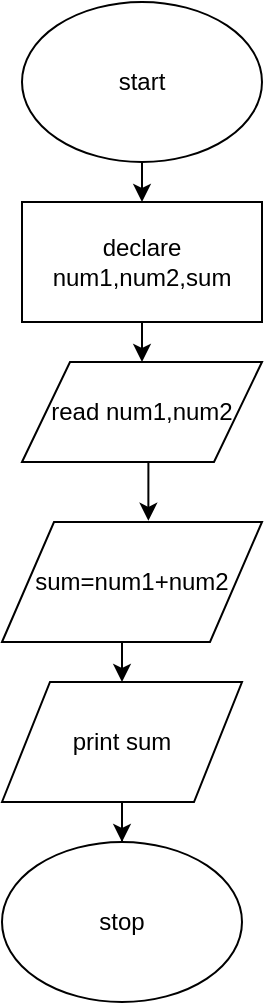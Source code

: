 <mxfile version="12.1.3" pages="1"><diagram id="L0ZLJa9cQ0NvPVgtmDmB" name="Page-1"><mxGraphModel dx="1024" dy="360" grid="1" gridSize="10" guides="1" tooltips="1" connect="1" arrows="1" fold="1" page="1" pageScale="1" pageWidth="827" pageHeight="1169" math="0" shadow="0"><root><mxCell id="0"/><mxCell id="1" parent="0"/><mxCell id="U-SFX8ciVknOcZYK0EWZ-8" style="edgeStyle=orthogonalEdgeStyle;rounded=0;orthogonalLoop=1;jettySize=auto;html=1;exitX=0.5;exitY=1;exitDx=0;exitDy=0;entryX=0.5;entryY=0;entryDx=0;entryDy=0;" edge="1" parent="1" source="U-SFX8ciVknOcZYK0EWZ-1" target="U-SFX8ciVknOcZYK0EWZ-2"><mxGeometry relative="1" as="geometry"/></mxCell><mxCell id="U-SFX8ciVknOcZYK0EWZ-1" value="start" style="ellipse;whiteSpace=wrap;html=1;" vertex="1" parent="1"><mxGeometry x="370" y="10" width="120" height="80" as="geometry"/></mxCell><mxCell id="U-SFX8ciVknOcZYK0EWZ-9" style="edgeStyle=orthogonalEdgeStyle;rounded=0;orthogonalLoop=1;jettySize=auto;html=1;exitX=0.5;exitY=1;exitDx=0;exitDy=0;entryX=0.5;entryY=0;entryDx=0;entryDy=0;" edge="1" parent="1" source="U-SFX8ciVknOcZYK0EWZ-2" target="U-SFX8ciVknOcZYK0EWZ-3"><mxGeometry relative="1" as="geometry"/></mxCell><mxCell id="U-SFX8ciVknOcZYK0EWZ-2" value="declare num1,num2,sum" style="rounded=0;whiteSpace=wrap;html=1;" vertex="1" parent="1"><mxGeometry x="370" y="110" width="120" height="60" as="geometry"/></mxCell><mxCell id="U-SFX8ciVknOcZYK0EWZ-10" style="edgeStyle=orthogonalEdgeStyle;rounded=0;orthogonalLoop=1;jettySize=auto;html=1;exitX=0.5;exitY=1;exitDx=0;exitDy=0;entryX=0.563;entryY=-0.01;entryDx=0;entryDy=0;entryPerimeter=0;" edge="1" parent="1" source="U-SFX8ciVknOcZYK0EWZ-3" target="U-SFX8ciVknOcZYK0EWZ-5"><mxGeometry relative="1" as="geometry"/></mxCell><mxCell id="U-SFX8ciVknOcZYK0EWZ-3" value="read num1,num2" style="shape=parallelogram;perimeter=parallelogramPerimeter;whiteSpace=wrap;html=1;" vertex="1" parent="1"><mxGeometry x="370" y="190" width="120" height="50" as="geometry"/></mxCell><mxCell id="U-SFX8ciVknOcZYK0EWZ-11" style="edgeStyle=orthogonalEdgeStyle;rounded=0;orthogonalLoop=1;jettySize=auto;html=1;exitX=0.5;exitY=1;exitDx=0;exitDy=0;entryX=0.5;entryY=0;entryDx=0;entryDy=0;" edge="1" parent="1" source="U-SFX8ciVknOcZYK0EWZ-5" target="U-SFX8ciVknOcZYK0EWZ-6"><mxGeometry relative="1" as="geometry"/></mxCell><mxCell id="U-SFX8ciVknOcZYK0EWZ-5" value="sum=num1+num2" style="shape=parallelogram;perimeter=parallelogramPerimeter;whiteSpace=wrap;html=1;" vertex="1" parent="1"><mxGeometry x="360" y="270" width="130" height="60" as="geometry"/></mxCell><mxCell id="U-SFX8ciVknOcZYK0EWZ-12" style="edgeStyle=orthogonalEdgeStyle;rounded=0;orthogonalLoop=1;jettySize=auto;html=1;exitX=0.5;exitY=1;exitDx=0;exitDy=0;" edge="1" parent="1" source="U-SFX8ciVknOcZYK0EWZ-6" target="U-SFX8ciVknOcZYK0EWZ-7"><mxGeometry relative="1" as="geometry"/></mxCell><mxCell id="U-SFX8ciVknOcZYK0EWZ-6" value="print sum" style="shape=parallelogram;perimeter=parallelogramPerimeter;whiteSpace=wrap;html=1;" vertex="1" parent="1"><mxGeometry x="360" y="350" width="120" height="60" as="geometry"/></mxCell><mxCell id="U-SFX8ciVknOcZYK0EWZ-7" value="stop" style="ellipse;whiteSpace=wrap;html=1;" vertex="1" parent="1"><mxGeometry x="360" y="430" width="120" height="80" as="geometry"/></mxCell></root></mxGraphModel></diagram></mxfile>
